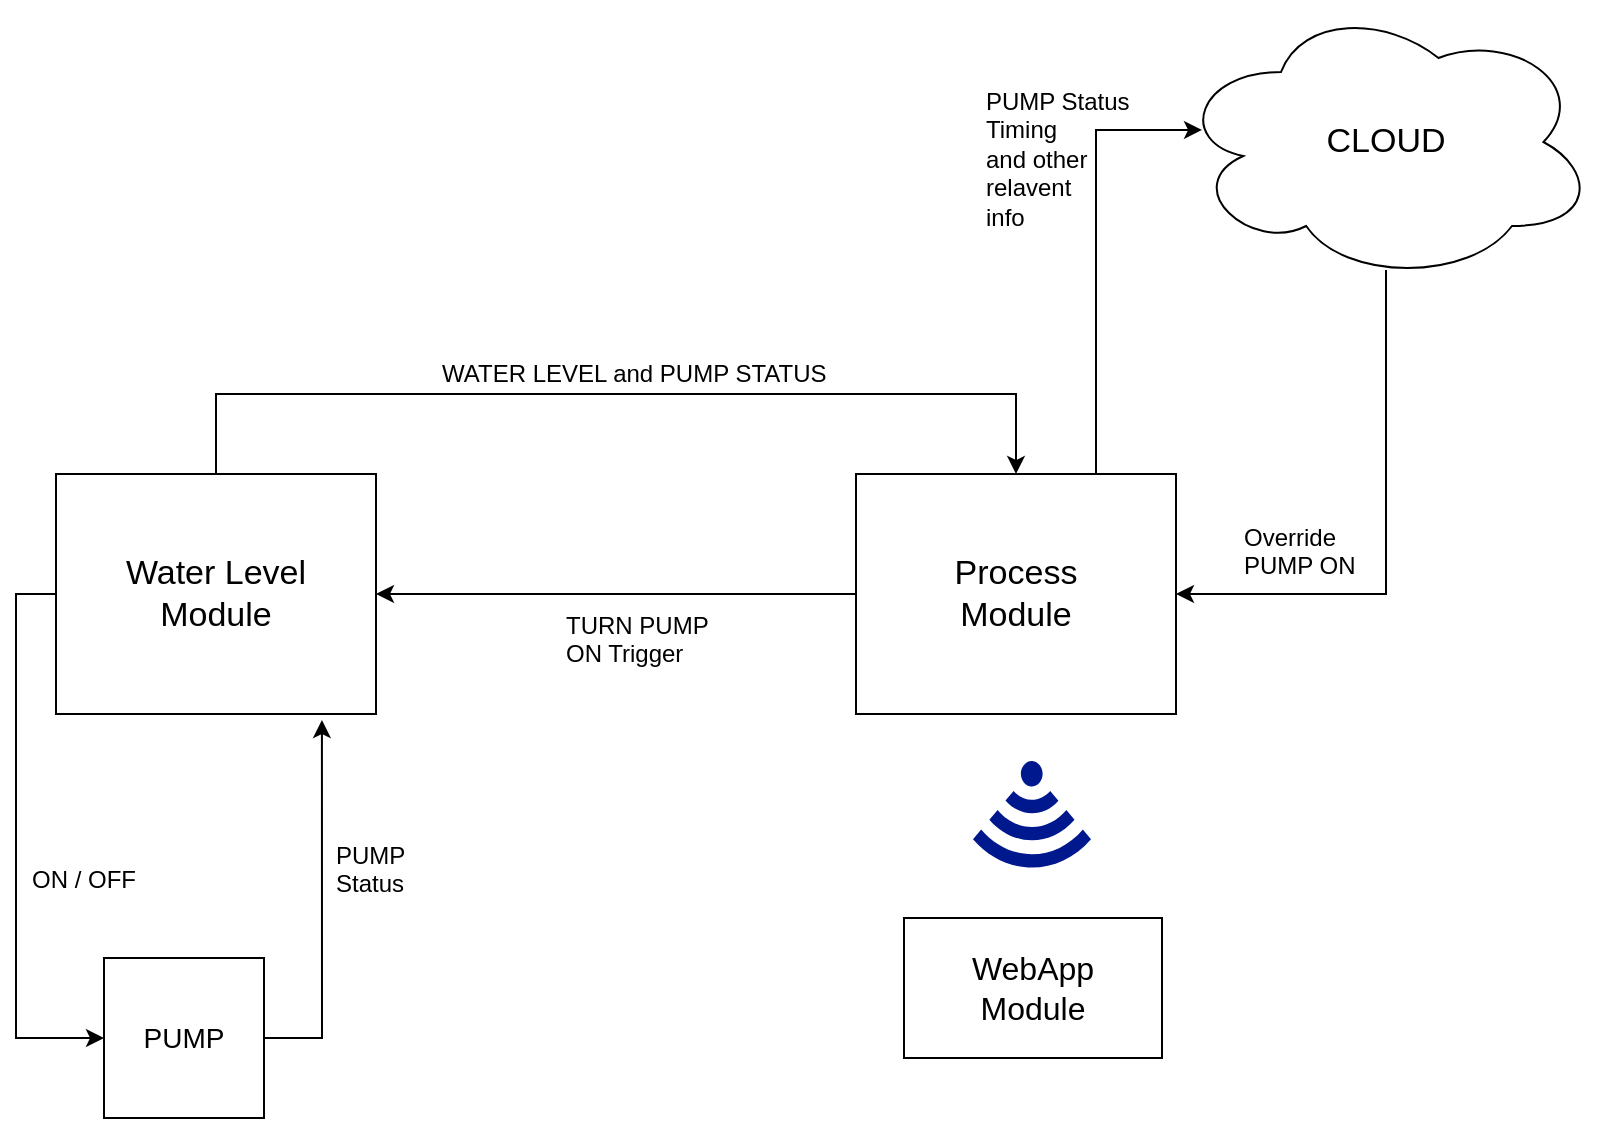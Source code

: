 <mxfile version="11.1.4" type="device"><diagram id="quvWCmfWLz8y-L_GJX3p" name="Page-1"><mxGraphModel dx="1106" dy="752" grid="1" gridSize="10" guides="1" tooltips="1" connect="1" arrows="1" fold="1" page="1" pageScale="1" pageWidth="827" pageHeight="1169" math="0" shadow="0"><root><mxCell id="0"/><mxCell id="1" parent="0"/><mxCell id="4z8UaYPAzkwWv9Mu1nWa-7" style="edgeStyle=orthogonalEdgeStyle;rounded=0;orthogonalLoop=1;jettySize=auto;html=1;entryX=0.5;entryY=0;entryDx=0;entryDy=0;" edge="1" parent="1" source="4z8UaYPAzkwWv9Mu1nWa-5" target="4z8UaYPAzkwWv9Mu1nWa-6"><mxGeometry relative="1" as="geometry"><Array as="points"><mxPoint x="136" y="198"/><mxPoint x="536" y="198"/></Array></mxGeometry></mxCell><mxCell id="4z8UaYPAzkwWv9Mu1nWa-14" style="edgeStyle=orthogonalEdgeStyle;rounded=0;orthogonalLoop=1;jettySize=auto;html=1;entryX=0;entryY=0.5;entryDx=0;entryDy=0;" edge="1" parent="1" source="4z8UaYPAzkwWv9Mu1nWa-5" target="4z8UaYPAzkwWv9Mu1nWa-13"><mxGeometry relative="1" as="geometry"><Array as="points"><mxPoint x="36" y="298"/><mxPoint x="36" y="520"/></Array></mxGeometry></mxCell><mxCell id="4z8UaYPAzkwWv9Mu1nWa-5" value="&lt;font style=&quot;font-size: 17px&quot;&gt;Water Level&lt;br&gt;Module&lt;br&gt;&lt;/font&gt;" style="rounded=0;whiteSpace=wrap;html=1;" vertex="1" parent="1"><mxGeometry x="56" y="238" width="160" height="120" as="geometry"/></mxCell><mxCell id="4z8UaYPAzkwWv9Mu1nWa-9" style="edgeStyle=orthogonalEdgeStyle;rounded=0;orthogonalLoop=1;jettySize=auto;html=1;entryX=1;entryY=0.5;entryDx=0;entryDy=0;" edge="1" parent="1" source="4z8UaYPAzkwWv9Mu1nWa-6" target="4z8UaYPAzkwWv9Mu1nWa-5"><mxGeometry relative="1" as="geometry"/></mxCell><mxCell id="4z8UaYPAzkwWv9Mu1nWa-11" style="edgeStyle=orthogonalEdgeStyle;rounded=0;orthogonalLoop=1;jettySize=auto;html=1;entryX=0.062;entryY=0.457;entryDx=0;entryDy=0;entryPerimeter=0;" edge="1" parent="1" source="4z8UaYPAzkwWv9Mu1nWa-6" target="4z8UaYPAzkwWv9Mu1nWa-10"><mxGeometry relative="1" as="geometry"><Array as="points"><mxPoint x="576" y="66"/></Array></mxGeometry></mxCell><mxCell id="4z8UaYPAzkwWv9Mu1nWa-6" value="&lt;font style=&quot;font-size: 17px&quot;&gt;Process&lt;br&gt;Module&lt;/font&gt;" style="rounded=0;whiteSpace=wrap;html=1;" vertex="1" parent="1"><mxGeometry x="456" y="238" width="160" height="120" as="geometry"/></mxCell><mxCell id="4z8UaYPAzkwWv9Mu1nWa-12" style="edgeStyle=orthogonalEdgeStyle;rounded=0;orthogonalLoop=1;jettySize=auto;html=1;entryX=1;entryY=0.5;entryDx=0;entryDy=0;exitX=0.5;exitY=0.957;exitDx=0;exitDy=0;exitPerimeter=0;" edge="1" parent="1" source="4z8UaYPAzkwWv9Mu1nWa-10" target="4z8UaYPAzkwWv9Mu1nWa-6"><mxGeometry relative="1" as="geometry"/></mxCell><mxCell id="4z8UaYPAzkwWv9Mu1nWa-10" value="&lt;font style=&quot;font-size: 17px&quot;&gt;CLOUD&lt;/font&gt;" style="ellipse;shape=cloud;whiteSpace=wrap;html=1;" vertex="1" parent="1"><mxGeometry x="616" y="2" width="210" height="140" as="geometry"/></mxCell><mxCell id="4z8UaYPAzkwWv9Mu1nWa-16" style="edgeStyle=orthogonalEdgeStyle;rounded=0;orthogonalLoop=1;jettySize=auto;html=1;entryX=0.831;entryY=1.025;entryDx=0;entryDy=0;entryPerimeter=0;" edge="1" parent="1" source="4z8UaYPAzkwWv9Mu1nWa-13" target="4z8UaYPAzkwWv9Mu1nWa-5"><mxGeometry relative="1" as="geometry"><Array as="points"><mxPoint x="189" y="520"/></Array></mxGeometry></mxCell><mxCell id="4z8UaYPAzkwWv9Mu1nWa-13" value="&lt;font style=&quot;font-size: 14px&quot;&gt;PUMP&lt;/font&gt;" style="whiteSpace=wrap;html=1;aspect=fixed;" vertex="1" parent="1"><mxGeometry x="80" y="480" width="80" height="80" as="geometry"/></mxCell><mxCell id="4z8UaYPAzkwWv9Mu1nWa-15" value="ON / OFF&lt;br&gt;" style="text;html=1;resizable=0;points=[];autosize=1;align=left;verticalAlign=top;spacingTop=-4;" vertex="1" parent="1"><mxGeometry x="42" y="431" width="70" height="20" as="geometry"/></mxCell><mxCell id="4z8UaYPAzkwWv9Mu1nWa-17" value="PUMP&lt;br&gt;Status" style="text;html=1;resizable=0;points=[];autosize=1;align=left;verticalAlign=top;spacingTop=-4;" vertex="1" parent="1"><mxGeometry x="194" y="419" width="50" height="30" as="geometry"/></mxCell><mxCell id="4z8UaYPAzkwWv9Mu1nWa-18" value="TURN PUMP&lt;br&gt;ON Trigger&lt;br&gt;" style="text;html=1;resizable=0;points=[];autosize=1;align=left;verticalAlign=top;spacingTop=-4;" vertex="1" parent="1"><mxGeometry x="309" y="304" width="90" height="30" as="geometry"/></mxCell><mxCell id="4z8UaYPAzkwWv9Mu1nWa-19" value="WATER LEVEL and PUMP STATUS" style="text;html=1;resizable=0;points=[];autosize=1;align=left;verticalAlign=top;spacingTop=-4;" vertex="1" parent="1"><mxGeometry x="247" y="178" width="210" height="20" as="geometry"/></mxCell><mxCell id="4z8UaYPAzkwWv9Mu1nWa-21" value="PUMP Status&lt;br&gt;Timing&lt;br&gt;and other&lt;br&gt;relavent&lt;br&gt;info" style="text;html=1;resizable=0;points=[];autosize=1;align=left;verticalAlign=top;spacingTop=-4;" vertex="1" parent="1"><mxGeometry x="519" y="42" width="90" height="70" as="geometry"/></mxCell><mxCell id="4z8UaYPAzkwWv9Mu1nWa-22" value="Override&lt;br&gt;PUMP ON" style="text;html=1;resizable=0;points=[];autosize=1;align=left;verticalAlign=top;spacingTop=-4;" vertex="1" parent="1"><mxGeometry x="648" y="260" width="70" height="30" as="geometry"/></mxCell><mxCell id="4z8UaYPAzkwWv9Mu1nWa-28" value="&lt;font style=&quot;font-size: 16px&quot;&gt;WebApp&lt;br&gt;Module&lt;/font&gt;" style="rounded=0;whiteSpace=wrap;html=1;" vertex="1" parent="1"><mxGeometry x="480" y="460" width="129" height="70" as="geometry"/></mxCell><mxCell id="4z8UaYPAzkwWv9Mu1nWa-29" value="" style="pointerEvents=1;shadow=0;dashed=0;html=1;strokeColor=none;labelPosition=center;verticalLabelPosition=bottom;verticalAlign=top;align=center;shape=mxgraph.mscae.enterprise.wireless_connection;fillColor=#00188D;rotation=90;" vertex="1" parent="1"><mxGeometry x="515" y="381" width="58" height="59" as="geometry"/></mxCell></root></mxGraphModel></diagram></mxfile>